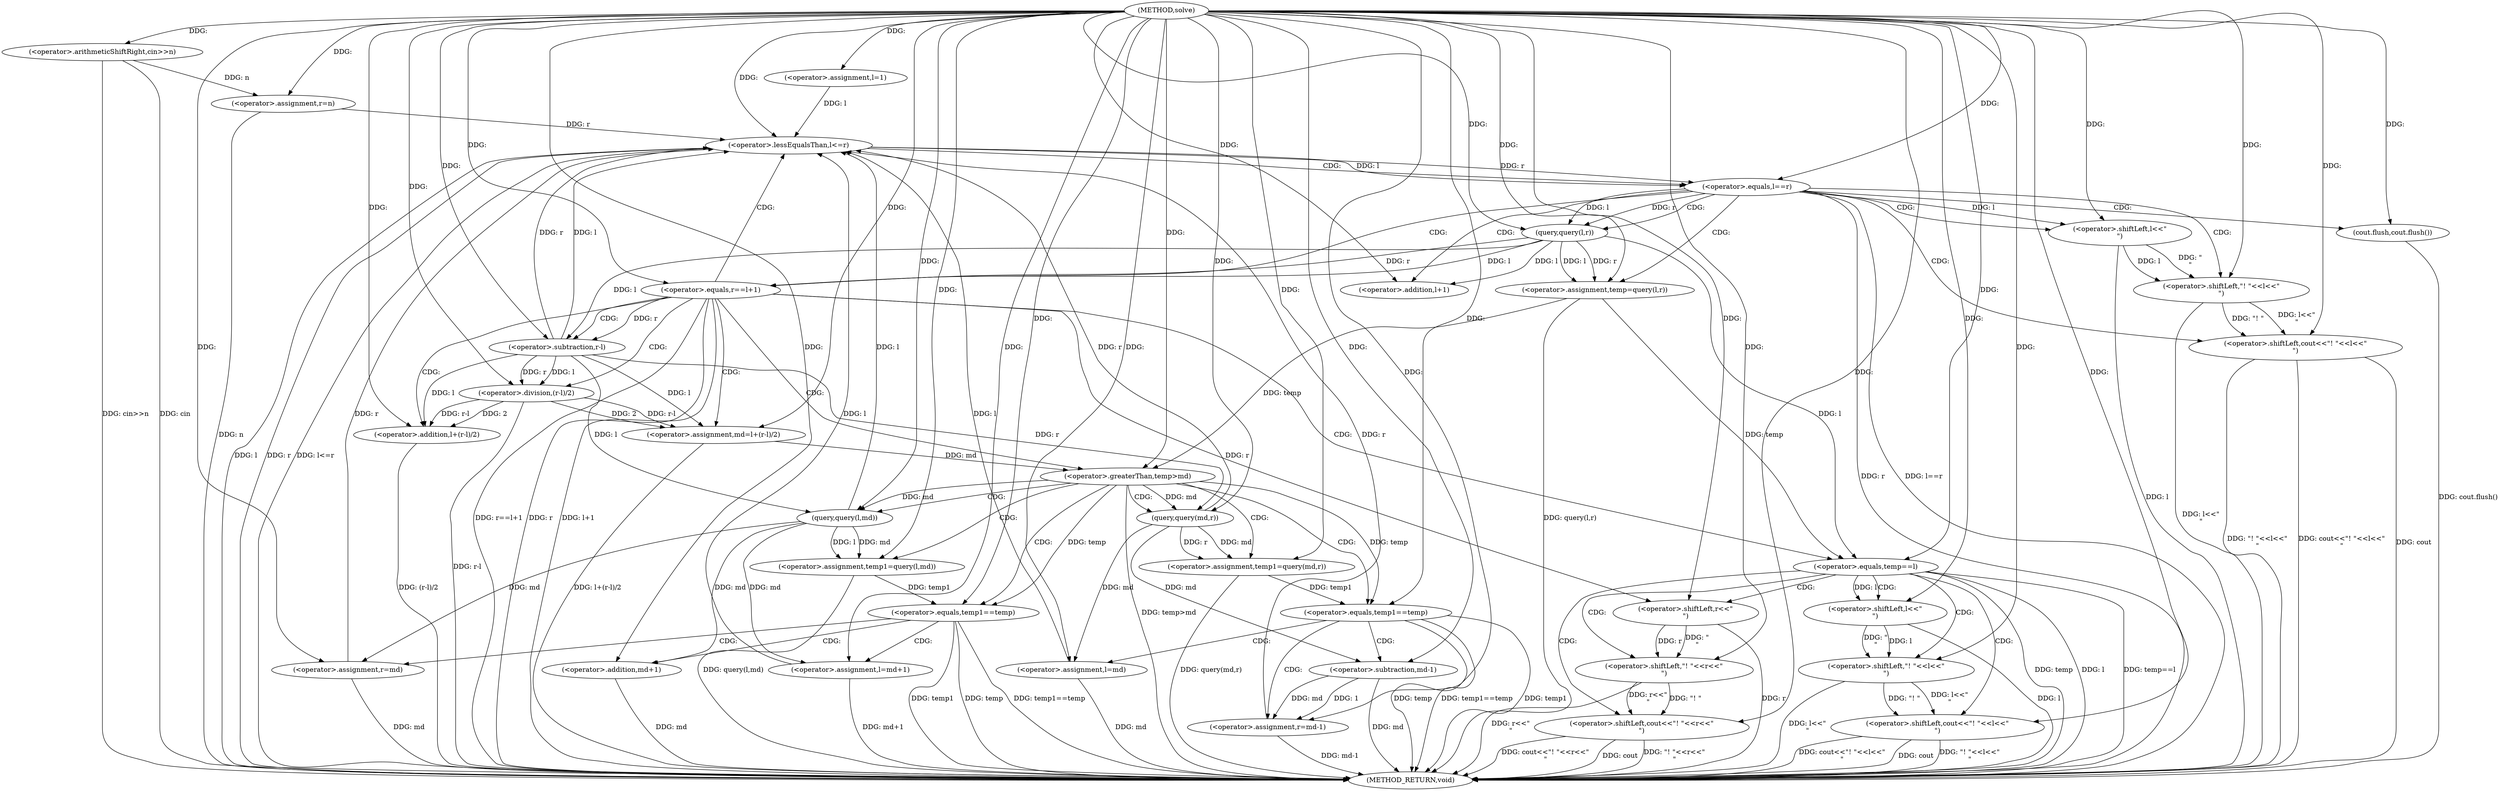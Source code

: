digraph "solve" {  
"1000124" [label = "(METHOD,solve)" ]
"1000245" [label = "(METHOD_RETURN,void)" ]
"1000127" [label = "(<operator>.arithmeticShiftRight,cin>>n)" ]
"1000131" [label = "(<operator>.assignment,l=1)" ]
"1000135" [label = "(<operator>.assignment,r=n)" ]
"1000139" [label = "(<operator>.lessEqualsThan,l<=r)" ]
"1000158" [label = "(<operator>.assignment,temp=query(l,r))" ]
"1000191" [label = "(<operator>.assignment,md=l+(r-l)/2)" ]
"1000144" [label = "(<operator>.equals,l==r)" ]
"1000164" [label = "(<operator>.equals,r==l+1)" ]
"1000201" [label = "(<operator>.greaterThan,temp>md)" ]
"1000148" [label = "(<operator>.shiftLeft,cout<<\"! \"<<l<<\"\n\")" ]
"1000155" [label = "(cout.flush,cout.flush())" ]
"1000160" [label = "(query,query(l,r))" ]
"1000193" [label = "(<operator>.addition,l+(r-l)/2)" ]
"1000206" [label = "(<operator>.assignment,temp1=query(md,r))" ]
"1000166" [label = "(<operator>.addition,l+1)" ]
"1000171" [label = "(<operator>.equals,temp==l)" ]
"1000174" [label = "(<operator>.shiftLeft,cout<<\"! \"<<r<<\"\n\")" ]
"1000195" [label = "(<operator>.division,(r-l)/2)" ]
"1000212" [label = "(<operator>.equals,temp1==temp)" ]
"1000215" [label = "(<operator>.assignment,l=md)" ]
"1000227" [label = "(<operator>.assignment,temp1=query(l,md))" ]
"1000150" [label = "(<operator>.shiftLeft,\"! \"<<l<<\"\n\")" ]
"1000182" [label = "(<operator>.shiftLeft,cout<<\"! \"<<l<<\"\n\")" ]
"1000196" [label = "(<operator>.subtraction,r-l)" ]
"1000208" [label = "(query,query(md,r))" ]
"1000219" [label = "(<operator>.assignment,r=md-1)" ]
"1000233" [label = "(<operator>.equals,temp1==temp)" ]
"1000236" [label = "(<operator>.assignment,r=md)" ]
"1000152" [label = "(<operator>.shiftLeft,l<<\"\n\")" ]
"1000176" [label = "(<operator>.shiftLeft,\"! \"<<r<<\"\n\")" ]
"1000229" [label = "(query,query(l,md))" ]
"1000240" [label = "(<operator>.assignment,l=md+1)" ]
"1000178" [label = "(<operator>.shiftLeft,r<<\"\n\")" ]
"1000184" [label = "(<operator>.shiftLeft,\"! \"<<l<<\"\n\")" ]
"1000221" [label = "(<operator>.subtraction,md-1)" ]
"1000186" [label = "(<operator>.shiftLeft,l<<\"\n\")" ]
"1000242" [label = "(<operator>.addition,md+1)" ]
  "1000127" -> "1000245"  [ label = "DDG: cin>>n"] 
  "1000135" -> "1000245"  [ label = "DDG: n"] 
  "1000139" -> "1000245"  [ label = "DDG: l"] 
  "1000139" -> "1000245"  [ label = "DDG: r"] 
  "1000139" -> "1000245"  [ label = "DDG: l<=r"] 
  "1000144" -> "1000245"  [ label = "DDG: r"] 
  "1000144" -> "1000245"  [ label = "DDG: l==r"] 
  "1000158" -> "1000245"  [ label = "DDG: query(l,r)"] 
  "1000164" -> "1000245"  [ label = "DDG: r"] 
  "1000164" -> "1000245"  [ label = "DDG: l+1"] 
  "1000164" -> "1000245"  [ label = "DDG: r==l+1"] 
  "1000195" -> "1000245"  [ label = "DDG: r-l"] 
  "1000193" -> "1000245"  [ label = "DDG: (r-l)/2"] 
  "1000191" -> "1000245"  [ label = "DDG: l+(r-l)/2"] 
  "1000201" -> "1000245"  [ label = "DDG: temp>md"] 
  "1000227" -> "1000245"  [ label = "DDG: query(l,md)"] 
  "1000233" -> "1000245"  [ label = "DDG: temp1"] 
  "1000233" -> "1000245"  [ label = "DDG: temp"] 
  "1000233" -> "1000245"  [ label = "DDG: temp1==temp"] 
  "1000242" -> "1000245"  [ label = "DDG: md"] 
  "1000240" -> "1000245"  [ label = "DDG: md+1"] 
  "1000236" -> "1000245"  [ label = "DDG: md"] 
  "1000206" -> "1000245"  [ label = "DDG: query(md,r)"] 
  "1000212" -> "1000245"  [ label = "DDG: temp1"] 
  "1000212" -> "1000245"  [ label = "DDG: temp"] 
  "1000212" -> "1000245"  [ label = "DDG: temp1==temp"] 
  "1000221" -> "1000245"  [ label = "DDG: md"] 
  "1000219" -> "1000245"  [ label = "DDG: md-1"] 
  "1000215" -> "1000245"  [ label = "DDG: md"] 
  "1000171" -> "1000245"  [ label = "DDG: temp"] 
  "1000171" -> "1000245"  [ label = "DDG: l"] 
  "1000171" -> "1000245"  [ label = "DDG: temp==l"] 
  "1000182" -> "1000245"  [ label = "DDG: cout"] 
  "1000186" -> "1000245"  [ label = "DDG: l"] 
  "1000184" -> "1000245"  [ label = "DDG: l<<\"\n\""] 
  "1000182" -> "1000245"  [ label = "DDG: \"! \"<<l<<\"\n\""] 
  "1000182" -> "1000245"  [ label = "DDG: cout<<\"! \"<<l<<\"\n\""] 
  "1000174" -> "1000245"  [ label = "DDG: cout"] 
  "1000178" -> "1000245"  [ label = "DDG: r"] 
  "1000176" -> "1000245"  [ label = "DDG: r<<\"\n\""] 
  "1000174" -> "1000245"  [ label = "DDG: \"! \"<<r<<\"\n\""] 
  "1000174" -> "1000245"  [ label = "DDG: cout<<\"! \"<<r<<\"\n\""] 
  "1000148" -> "1000245"  [ label = "DDG: cout"] 
  "1000152" -> "1000245"  [ label = "DDG: l"] 
  "1000150" -> "1000245"  [ label = "DDG: l<<\"\n\""] 
  "1000148" -> "1000245"  [ label = "DDG: \"! \"<<l<<\"\n\""] 
  "1000148" -> "1000245"  [ label = "DDG: cout<<\"! \"<<l<<\"\n\""] 
  "1000155" -> "1000245"  [ label = "DDG: cout.flush()"] 
  "1000127" -> "1000245"  [ label = "DDG: cin"] 
  "1000124" -> "1000131"  [ label = "DDG: "] 
  "1000127" -> "1000135"  [ label = "DDG: n"] 
  "1000124" -> "1000135"  [ label = "DDG: "] 
  "1000124" -> "1000127"  [ label = "DDG: "] 
  "1000131" -> "1000139"  [ label = "DDG: l"] 
  "1000229" -> "1000139"  [ label = "DDG: l"] 
  "1000240" -> "1000139"  [ label = "DDG: l"] 
  "1000215" -> "1000139"  [ label = "DDG: l"] 
  "1000124" -> "1000139"  [ label = "DDG: "] 
  "1000196" -> "1000139"  [ label = "DDG: l"] 
  "1000135" -> "1000139"  [ label = "DDG: r"] 
  "1000196" -> "1000139"  [ label = "DDG: r"] 
  "1000236" -> "1000139"  [ label = "DDG: r"] 
  "1000208" -> "1000139"  [ label = "DDG: r"] 
  "1000219" -> "1000139"  [ label = "DDG: r"] 
  "1000160" -> "1000158"  [ label = "DDG: r"] 
  "1000160" -> "1000158"  [ label = "DDG: l"] 
  "1000195" -> "1000191"  [ label = "DDG: 2"] 
  "1000195" -> "1000191"  [ label = "DDG: r-l"] 
  "1000196" -> "1000191"  [ label = "DDG: l"] 
  "1000124" -> "1000191"  [ label = "DDG: "] 
  "1000124" -> "1000158"  [ label = "DDG: "] 
  "1000139" -> "1000144"  [ label = "DDG: l"] 
  "1000124" -> "1000144"  [ label = "DDG: "] 
  "1000139" -> "1000144"  [ label = "DDG: r"] 
  "1000124" -> "1000155"  [ label = "DDG: "] 
  "1000144" -> "1000160"  [ label = "DDG: l"] 
  "1000124" -> "1000160"  [ label = "DDG: "] 
  "1000144" -> "1000160"  [ label = "DDG: r"] 
  "1000160" -> "1000164"  [ label = "DDG: r"] 
  "1000124" -> "1000164"  [ label = "DDG: "] 
  "1000160" -> "1000164"  [ label = "DDG: l"] 
  "1000196" -> "1000193"  [ label = "DDG: l"] 
  "1000124" -> "1000193"  [ label = "DDG: "] 
  "1000195" -> "1000193"  [ label = "DDG: 2"] 
  "1000195" -> "1000193"  [ label = "DDG: r-l"] 
  "1000158" -> "1000201"  [ label = "DDG: temp"] 
  "1000124" -> "1000201"  [ label = "DDG: "] 
  "1000191" -> "1000201"  [ label = "DDG: md"] 
  "1000208" -> "1000206"  [ label = "DDG: md"] 
  "1000208" -> "1000206"  [ label = "DDG: r"] 
  "1000124" -> "1000148"  [ label = "DDG: "] 
  "1000150" -> "1000148"  [ label = "DDG: \"! \""] 
  "1000150" -> "1000148"  [ label = "DDG: l<<\"\n\""] 
  "1000160" -> "1000166"  [ label = "DDG: l"] 
  "1000124" -> "1000166"  [ label = "DDG: "] 
  "1000196" -> "1000195"  [ label = "DDG: l"] 
  "1000196" -> "1000195"  [ label = "DDG: r"] 
  "1000124" -> "1000195"  [ label = "DDG: "] 
  "1000124" -> "1000206"  [ label = "DDG: "] 
  "1000208" -> "1000215"  [ label = "DDG: md"] 
  "1000124" -> "1000215"  [ label = "DDG: "] 
  "1000229" -> "1000227"  [ label = "DDG: md"] 
  "1000229" -> "1000227"  [ label = "DDG: l"] 
  "1000124" -> "1000150"  [ label = "DDG: "] 
  "1000152" -> "1000150"  [ label = "DDG: \"\n\""] 
  "1000152" -> "1000150"  [ label = "DDG: l"] 
  "1000158" -> "1000171"  [ label = "DDG: temp"] 
  "1000124" -> "1000171"  [ label = "DDG: "] 
  "1000160" -> "1000171"  [ label = "DDG: l"] 
  "1000124" -> "1000174"  [ label = "DDG: "] 
  "1000176" -> "1000174"  [ label = "DDG: r<<\"\n\""] 
  "1000176" -> "1000174"  [ label = "DDG: \"! \""] 
  "1000164" -> "1000196"  [ label = "DDG: r"] 
  "1000124" -> "1000196"  [ label = "DDG: "] 
  "1000160" -> "1000196"  [ label = "DDG: l"] 
  "1000201" -> "1000208"  [ label = "DDG: md"] 
  "1000124" -> "1000208"  [ label = "DDG: "] 
  "1000196" -> "1000208"  [ label = "DDG: r"] 
  "1000206" -> "1000212"  [ label = "DDG: temp1"] 
  "1000124" -> "1000212"  [ label = "DDG: "] 
  "1000201" -> "1000212"  [ label = "DDG: temp"] 
  "1000221" -> "1000219"  [ label = "DDG: md"] 
  "1000221" -> "1000219"  [ label = "DDG: 1"] 
  "1000124" -> "1000227"  [ label = "DDG: "] 
  "1000229" -> "1000236"  [ label = "DDG: md"] 
  "1000124" -> "1000236"  [ label = "DDG: "] 
  "1000144" -> "1000152"  [ label = "DDG: l"] 
  "1000124" -> "1000152"  [ label = "DDG: "] 
  "1000124" -> "1000176"  [ label = "DDG: "] 
  "1000178" -> "1000176"  [ label = "DDG: r"] 
  "1000178" -> "1000176"  [ label = "DDG: \"\n\""] 
  "1000124" -> "1000182"  [ label = "DDG: "] 
  "1000184" -> "1000182"  [ label = "DDG: l<<\"\n\""] 
  "1000184" -> "1000182"  [ label = "DDG: \"! \""] 
  "1000124" -> "1000219"  [ label = "DDG: "] 
  "1000124" -> "1000229"  [ label = "DDG: "] 
  "1000196" -> "1000229"  [ label = "DDG: l"] 
  "1000201" -> "1000229"  [ label = "DDG: md"] 
  "1000227" -> "1000233"  [ label = "DDG: temp1"] 
  "1000124" -> "1000233"  [ label = "DDG: "] 
  "1000201" -> "1000233"  [ label = "DDG: temp"] 
  "1000229" -> "1000240"  [ label = "DDG: md"] 
  "1000124" -> "1000240"  [ label = "DDG: "] 
  "1000164" -> "1000178"  [ label = "DDG: r"] 
  "1000124" -> "1000178"  [ label = "DDG: "] 
  "1000124" -> "1000184"  [ label = "DDG: "] 
  "1000186" -> "1000184"  [ label = "DDG: \"\n\""] 
  "1000186" -> "1000184"  [ label = "DDG: l"] 
  "1000208" -> "1000221"  [ label = "DDG: md"] 
  "1000124" -> "1000221"  [ label = "DDG: "] 
  "1000171" -> "1000186"  [ label = "DDG: l"] 
  "1000124" -> "1000186"  [ label = "DDG: "] 
  "1000229" -> "1000242"  [ label = "DDG: md"] 
  "1000124" -> "1000242"  [ label = "DDG: "] 
  "1000139" -> "1000144"  [ label = "CDG: "] 
  "1000144" -> "1000164"  [ label = "CDG: "] 
  "1000144" -> "1000152"  [ label = "CDG: "] 
  "1000144" -> "1000150"  [ label = "CDG: "] 
  "1000144" -> "1000166"  [ label = "CDG: "] 
  "1000144" -> "1000148"  [ label = "CDG: "] 
  "1000144" -> "1000158"  [ label = "CDG: "] 
  "1000144" -> "1000155"  [ label = "CDG: "] 
  "1000144" -> "1000160"  [ label = "CDG: "] 
  "1000164" -> "1000191"  [ label = "CDG: "] 
  "1000164" -> "1000195"  [ label = "CDG: "] 
  "1000164" -> "1000139"  [ label = "CDG: "] 
  "1000164" -> "1000196"  [ label = "CDG: "] 
  "1000164" -> "1000201"  [ label = "CDG: "] 
  "1000164" -> "1000171"  [ label = "CDG: "] 
  "1000164" -> "1000193"  [ label = "CDG: "] 
  "1000201" -> "1000208"  [ label = "CDG: "] 
  "1000201" -> "1000233"  [ label = "CDG: "] 
  "1000201" -> "1000227"  [ label = "CDG: "] 
  "1000201" -> "1000229"  [ label = "CDG: "] 
  "1000201" -> "1000212"  [ label = "CDG: "] 
  "1000201" -> "1000206"  [ label = "CDG: "] 
  "1000171" -> "1000174"  [ label = "CDG: "] 
  "1000171" -> "1000182"  [ label = "CDG: "] 
  "1000171" -> "1000186"  [ label = "CDG: "] 
  "1000171" -> "1000178"  [ label = "CDG: "] 
  "1000171" -> "1000184"  [ label = "CDG: "] 
  "1000171" -> "1000176"  [ label = "CDG: "] 
  "1000212" -> "1000221"  [ label = "CDG: "] 
  "1000212" -> "1000219"  [ label = "CDG: "] 
  "1000212" -> "1000215"  [ label = "CDG: "] 
  "1000233" -> "1000236"  [ label = "CDG: "] 
  "1000233" -> "1000242"  [ label = "CDG: "] 
  "1000233" -> "1000240"  [ label = "CDG: "] 
}
